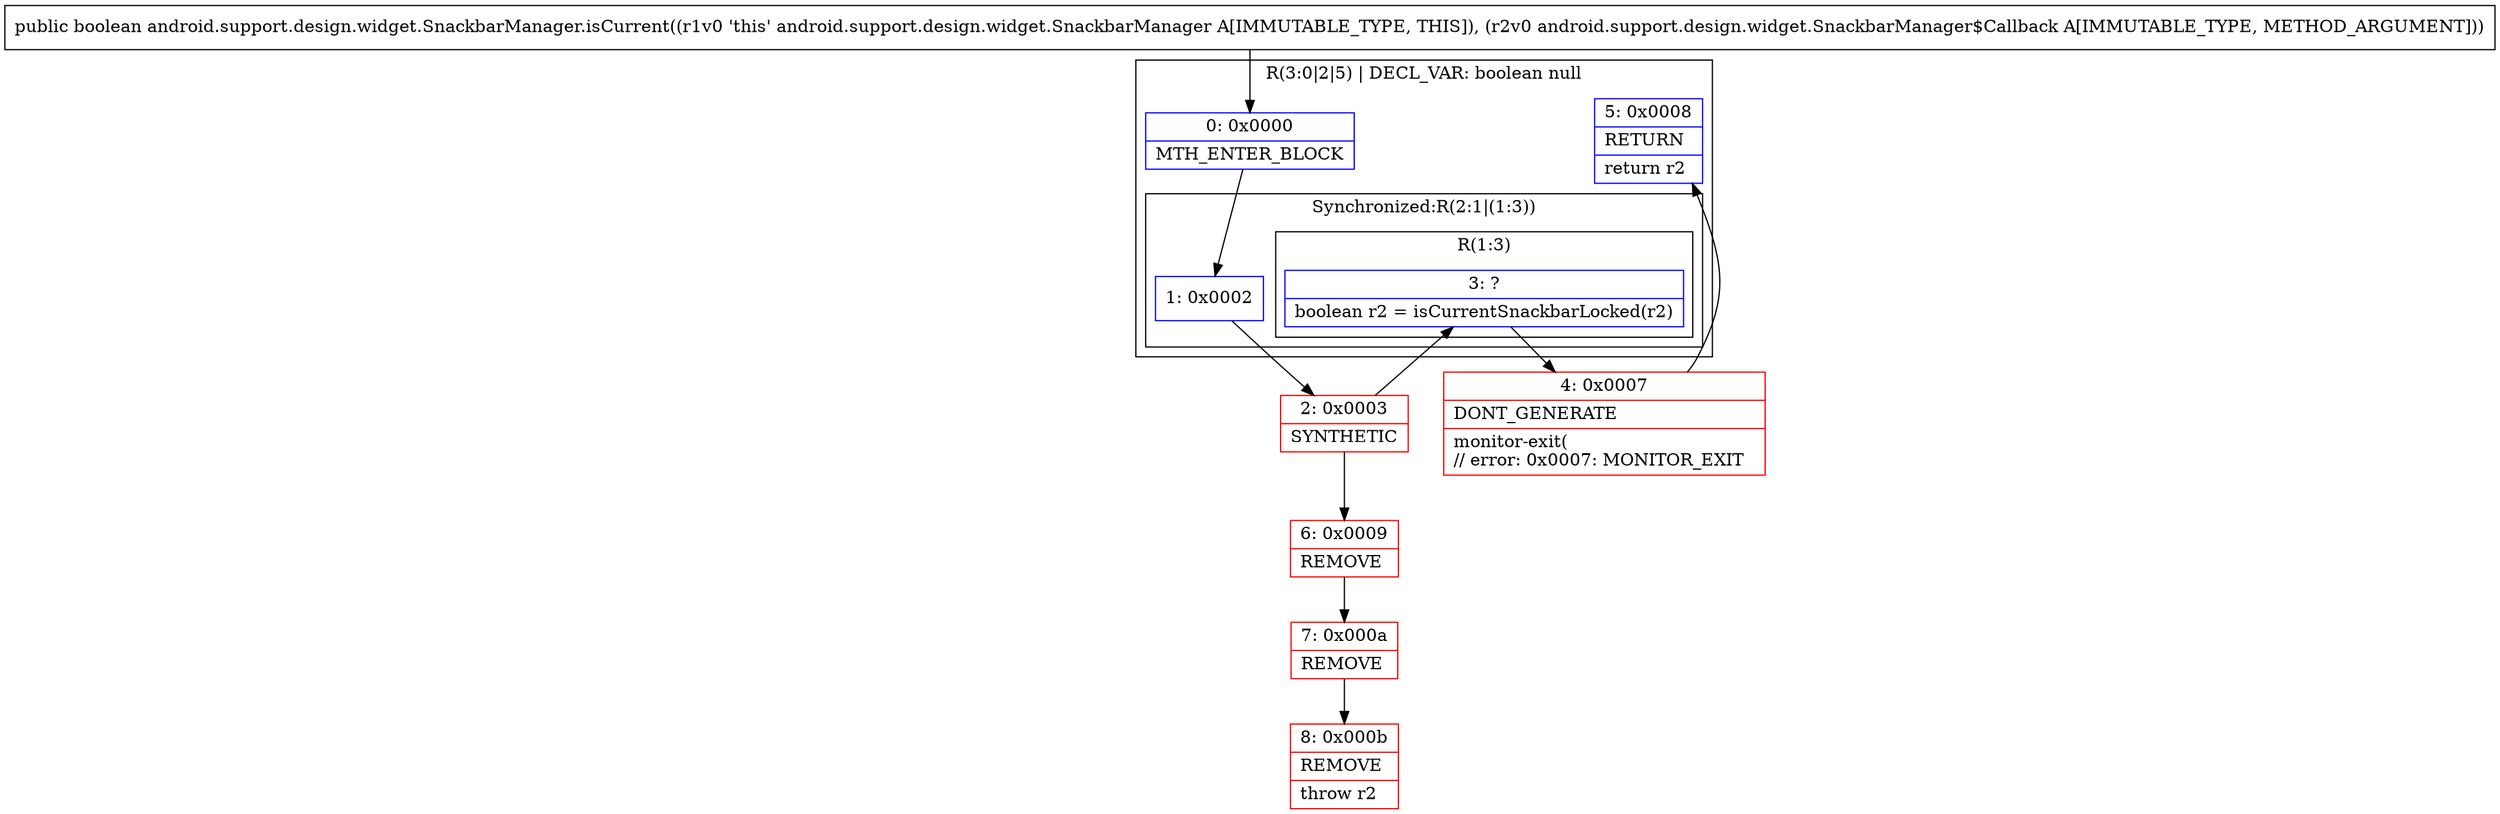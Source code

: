 digraph "CFG forandroid.support.design.widget.SnackbarManager.isCurrent(Landroid\/support\/design\/widget\/SnackbarManager$Callback;)Z" {
subgraph cluster_Region_1356752692 {
label = "R(3:0|2|5) | DECL_VAR: boolean null\l";
node [shape=record,color=blue];
Node_0 [shape=record,label="{0\:\ 0x0000|MTH_ENTER_BLOCK\l}"];
subgraph cluster_SynchronizedRegion_1316320299 {
label = "Synchronized:R(2:1|(1:3))";
node [shape=record,color=blue];
Node_1 [shape=record,label="{1\:\ 0x0002}"];
subgraph cluster_Region_1280524248 {
label = "R(1:3)";
node [shape=record,color=blue];
Node_3 [shape=record,label="{3\:\ ?|boolean r2 = isCurrentSnackbarLocked(r2)\l}"];
}
}
Node_5 [shape=record,label="{5\:\ 0x0008|RETURN\l|return r2\l}"];
}
Node_2 [shape=record,color=red,label="{2\:\ 0x0003|SYNTHETIC\l}"];
Node_4 [shape=record,color=red,label="{4\:\ 0x0007|DONT_GENERATE\l|monitor\-exit(\l\/\/ error: 0x0007: MONITOR_EXIT  \l}"];
Node_6 [shape=record,color=red,label="{6\:\ 0x0009|REMOVE\l}"];
Node_7 [shape=record,color=red,label="{7\:\ 0x000a|REMOVE\l}"];
Node_8 [shape=record,color=red,label="{8\:\ 0x000b|REMOVE\l|throw r2\l}"];
MethodNode[shape=record,label="{public boolean android.support.design.widget.SnackbarManager.isCurrent((r1v0 'this' android.support.design.widget.SnackbarManager A[IMMUTABLE_TYPE, THIS]), (r2v0 android.support.design.widget.SnackbarManager$Callback A[IMMUTABLE_TYPE, METHOD_ARGUMENT])) }"];
MethodNode -> Node_0;
Node_0 -> Node_1;
Node_1 -> Node_2;
Node_3 -> Node_4;
Node_2 -> Node_3;
Node_2 -> Node_6;
Node_4 -> Node_5;
Node_6 -> Node_7;
Node_7 -> Node_8;
}

